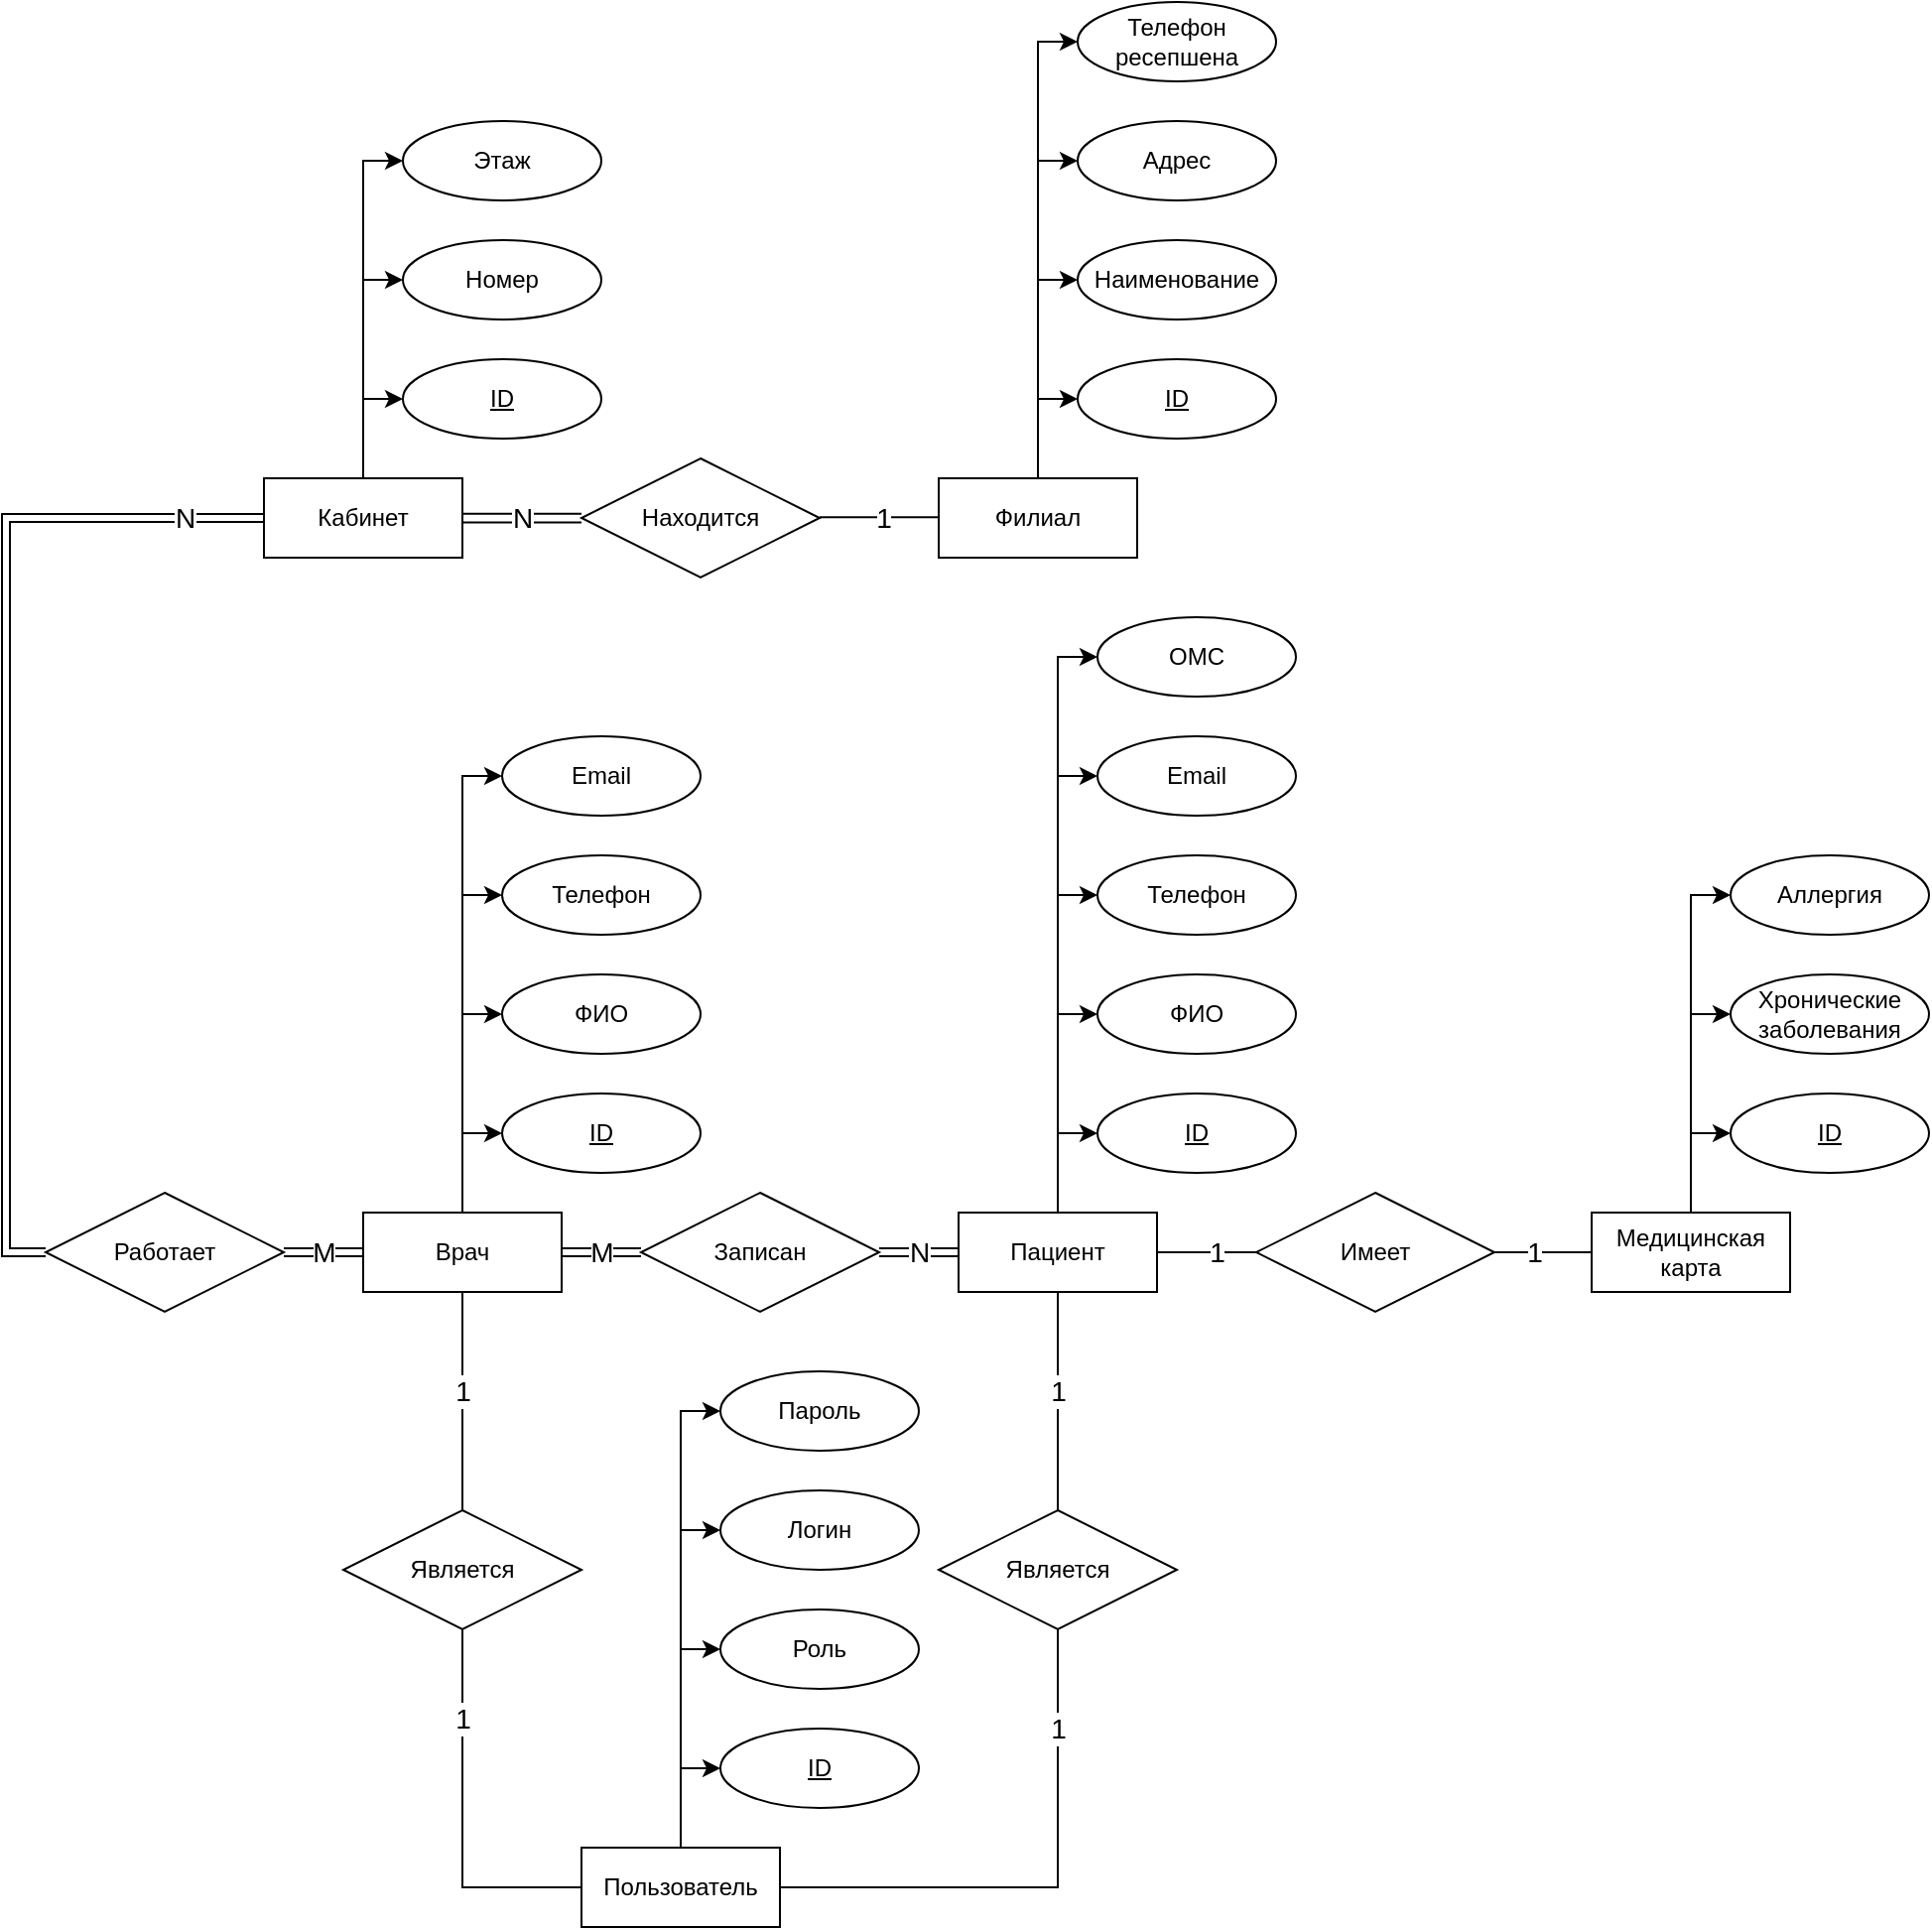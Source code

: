 <mxfile version="21.6.8" type="device">
  <diagram name="Страница — 1" id="tKBTZuI6cWVHTqbkDgAv">
    <mxGraphModel dx="1949" dy="693" grid="1" gridSize="10" guides="1" tooltips="1" connect="1" arrows="1" fold="1" page="1" pageScale="1" pageWidth="827" pageHeight="1169" math="0" shadow="0">
      <root>
        <mxCell id="0" />
        <mxCell id="1" parent="0" />
        <mxCell id="9CMZoAr8EKUNUZ8T8BSM-1" style="edgeStyle=orthogonalEdgeStyle;rounded=0;orthogonalLoop=1;jettySize=auto;html=1;exitX=0.5;exitY=0;exitDx=0;exitDy=0;entryX=0;entryY=0.5;entryDx=0;entryDy=0;" parent="1" source="9CMZoAr8EKUNUZ8T8BSM-6" target="9CMZoAr8EKUNUZ8T8BSM-7" edge="1">
          <mxGeometry relative="1" as="geometry" />
        </mxCell>
        <mxCell id="9CMZoAr8EKUNUZ8T8BSM-2" style="edgeStyle=orthogonalEdgeStyle;rounded=0;orthogonalLoop=1;jettySize=auto;html=1;exitX=0.5;exitY=0;exitDx=0;exitDy=0;entryX=0;entryY=0.5;entryDx=0;entryDy=0;" parent="1" source="9CMZoAr8EKUNUZ8T8BSM-6" target="9CMZoAr8EKUNUZ8T8BSM-9" edge="1">
          <mxGeometry relative="1" as="geometry" />
        </mxCell>
        <mxCell id="9CMZoAr8EKUNUZ8T8BSM-3" style="edgeStyle=orthogonalEdgeStyle;rounded=0;orthogonalLoop=1;jettySize=auto;html=1;exitX=0.5;exitY=0;exitDx=0;exitDy=0;entryX=0;entryY=0.5;entryDx=0;entryDy=0;" parent="1" source="9CMZoAr8EKUNUZ8T8BSM-6" target="9CMZoAr8EKUNUZ8T8BSM-8" edge="1">
          <mxGeometry relative="1" as="geometry" />
        </mxCell>
        <mxCell id="9CMZoAr8EKUNUZ8T8BSM-4" style="edgeStyle=orthogonalEdgeStyle;rounded=0;orthogonalLoop=1;jettySize=auto;html=1;exitX=0.5;exitY=0;exitDx=0;exitDy=0;entryX=0;entryY=0.5;entryDx=0;entryDy=0;" parent="1" source="9CMZoAr8EKUNUZ8T8BSM-6" target="9CMZoAr8EKUNUZ8T8BSM-10" edge="1">
          <mxGeometry relative="1" as="geometry" />
        </mxCell>
        <mxCell id="9CMZoAr8EKUNUZ8T8BSM-5" style="edgeStyle=orthogonalEdgeStyle;rounded=0;orthogonalLoop=1;jettySize=auto;html=1;exitX=0.5;exitY=0;exitDx=0;exitDy=0;entryX=0;entryY=0.5;entryDx=0;entryDy=0;" parent="1" source="9CMZoAr8EKUNUZ8T8BSM-6" target="9CMZoAr8EKUNUZ8T8BSM-11" edge="1">
          <mxGeometry relative="1" as="geometry" />
        </mxCell>
        <mxCell id="9CMZoAr8EKUNUZ8T8BSM-6" value="Пациент" style="whiteSpace=wrap;html=1;align=center;" parent="1" vertex="1">
          <mxGeometry x="70" y="630" width="100" height="40" as="geometry" />
        </mxCell>
        <mxCell id="9CMZoAr8EKUNUZ8T8BSM-7" value="ID" style="ellipse;whiteSpace=wrap;html=1;align=center;fontStyle=4;" parent="1" vertex="1">
          <mxGeometry x="140" y="570" width="100" height="40" as="geometry" />
        </mxCell>
        <mxCell id="9CMZoAr8EKUNUZ8T8BSM-8" value="Телефон" style="ellipse;whiteSpace=wrap;html=1;align=center;" parent="1" vertex="1">
          <mxGeometry x="140" y="450" width="100" height="40" as="geometry" />
        </mxCell>
        <mxCell id="9CMZoAr8EKUNUZ8T8BSM-9" value="ФИО" style="ellipse;whiteSpace=wrap;html=1;align=center;" parent="1" vertex="1">
          <mxGeometry x="140" y="510" width="100" height="40" as="geometry" />
        </mxCell>
        <mxCell id="9CMZoAr8EKUNUZ8T8BSM-10" value="Email" style="ellipse;whiteSpace=wrap;html=1;align=center;" parent="1" vertex="1">
          <mxGeometry x="140" y="390" width="100" height="40" as="geometry" />
        </mxCell>
        <mxCell id="9CMZoAr8EKUNUZ8T8BSM-11" value="ОМС" style="ellipse;whiteSpace=wrap;html=1;align=center;" parent="1" vertex="1">
          <mxGeometry x="140" y="330" width="100" height="40" as="geometry" />
        </mxCell>
        <mxCell id="9CMZoAr8EKUNUZ8T8BSM-12" style="edgeStyle=orthogonalEdgeStyle;rounded=0;orthogonalLoop=1;jettySize=auto;html=1;exitX=0.5;exitY=0;exitDx=0;exitDy=0;entryX=0;entryY=0.5;entryDx=0;entryDy=0;" parent="1" source="9CMZoAr8EKUNUZ8T8BSM-17" target="9CMZoAr8EKUNUZ8T8BSM-18" edge="1">
          <mxGeometry relative="1" as="geometry" />
        </mxCell>
        <mxCell id="9CMZoAr8EKUNUZ8T8BSM-13" style="edgeStyle=orthogonalEdgeStyle;rounded=0;orthogonalLoop=1;jettySize=auto;html=1;exitX=0.5;exitY=0;exitDx=0;exitDy=0;entryX=0;entryY=0.5;entryDx=0;entryDy=0;" parent="1" source="9CMZoAr8EKUNUZ8T8BSM-17" target="9CMZoAr8EKUNUZ8T8BSM-20" edge="1">
          <mxGeometry relative="1" as="geometry" />
        </mxCell>
        <mxCell id="9CMZoAr8EKUNUZ8T8BSM-14" style="edgeStyle=orthogonalEdgeStyle;rounded=0;orthogonalLoop=1;jettySize=auto;html=1;exitX=0.5;exitY=0;exitDx=0;exitDy=0;entryX=0;entryY=0.5;entryDx=0;entryDy=0;" parent="1" source="9CMZoAr8EKUNUZ8T8BSM-17" target="9CMZoAr8EKUNUZ8T8BSM-19" edge="1">
          <mxGeometry relative="1" as="geometry" />
        </mxCell>
        <mxCell id="9CMZoAr8EKUNUZ8T8BSM-15" style="edgeStyle=orthogonalEdgeStyle;rounded=0;orthogonalLoop=1;jettySize=auto;html=1;exitX=0.5;exitY=0;exitDx=0;exitDy=0;entryX=0;entryY=0.5;entryDx=0;entryDy=0;" parent="1" source="9CMZoAr8EKUNUZ8T8BSM-17" target="9CMZoAr8EKUNUZ8T8BSM-21" edge="1">
          <mxGeometry relative="1" as="geometry" />
        </mxCell>
        <mxCell id="9CMZoAr8EKUNUZ8T8BSM-16" style="edgeStyle=orthogonalEdgeStyle;rounded=0;orthogonalLoop=1;jettySize=auto;html=1;exitX=1;exitY=0.5;exitDx=0;exitDy=0;shape=link;entryX=0;entryY=0.5;entryDx=0;entryDy=0;" parent="1" source="9CMZoAr8EKUNUZ8T8BSM-17" target="9CMZoAr8EKUNUZ8T8BSM-43" edge="1">
          <mxGeometry relative="1" as="geometry">
            <mxPoint x="-80" y="650" as="targetPoint" />
          </mxGeometry>
        </mxCell>
        <mxCell id="9CMZoAr8EKUNUZ8T8BSM-17" value="Врач" style="whiteSpace=wrap;html=1;align=center;" parent="1" vertex="1">
          <mxGeometry x="-230" y="630" width="100" height="40" as="geometry" />
        </mxCell>
        <mxCell id="9CMZoAr8EKUNUZ8T8BSM-18" value="ID" style="ellipse;whiteSpace=wrap;html=1;align=center;fontStyle=4;" parent="1" vertex="1">
          <mxGeometry x="-160" y="570" width="100" height="40" as="geometry" />
        </mxCell>
        <mxCell id="9CMZoAr8EKUNUZ8T8BSM-19" value="Телефон" style="ellipse;whiteSpace=wrap;html=1;align=center;" parent="1" vertex="1">
          <mxGeometry x="-160" y="450" width="100" height="40" as="geometry" />
        </mxCell>
        <mxCell id="9CMZoAr8EKUNUZ8T8BSM-20" value="ФИО" style="ellipse;whiteSpace=wrap;html=1;align=center;" parent="1" vertex="1">
          <mxGeometry x="-160" y="510" width="100" height="40" as="geometry" />
        </mxCell>
        <mxCell id="9CMZoAr8EKUNUZ8T8BSM-21" value="Email" style="ellipse;whiteSpace=wrap;html=1;align=center;" parent="1" vertex="1">
          <mxGeometry x="-160" y="390" width="100" height="40" as="geometry" />
        </mxCell>
        <mxCell id="9CMZoAr8EKUNUZ8T8BSM-22" value="Entity" style="whiteSpace=wrap;html=1;align=center;" parent="1" vertex="1">
          <mxGeometry x="60" y="260" width="100" height="40" as="geometry" />
        </mxCell>
        <mxCell id="9CMZoAr8EKUNUZ8T8BSM-23" style="edgeStyle=orthogonalEdgeStyle;rounded=0;orthogonalLoop=1;jettySize=auto;html=1;exitX=0.5;exitY=0;exitDx=0;exitDy=0;entryX=0;entryY=0.5;entryDx=0;entryDy=0;" parent="1" source="9CMZoAr8EKUNUZ8T8BSM-27" target="9CMZoAr8EKUNUZ8T8BSM-28" edge="1">
          <mxGeometry relative="1" as="geometry" />
        </mxCell>
        <mxCell id="9CMZoAr8EKUNUZ8T8BSM-24" style="edgeStyle=orthogonalEdgeStyle;rounded=0;orthogonalLoop=1;jettySize=auto;html=1;exitX=0.5;exitY=0;exitDx=0;exitDy=0;entryX=0;entryY=0.5;entryDx=0;entryDy=0;" parent="1" source="9CMZoAr8EKUNUZ8T8BSM-27" target="9CMZoAr8EKUNUZ8T8BSM-30" edge="1">
          <mxGeometry relative="1" as="geometry" />
        </mxCell>
        <mxCell id="9CMZoAr8EKUNUZ8T8BSM-25" style="edgeStyle=orthogonalEdgeStyle;rounded=0;orthogonalLoop=1;jettySize=auto;html=1;exitX=0.5;exitY=0;exitDx=0;exitDy=0;entryX=0;entryY=0.5;entryDx=0;entryDy=0;" parent="1" source="9CMZoAr8EKUNUZ8T8BSM-27" target="9CMZoAr8EKUNUZ8T8BSM-29" edge="1">
          <mxGeometry relative="1" as="geometry" />
        </mxCell>
        <mxCell id="9CMZoAr8EKUNUZ8T8BSM-26" style="edgeStyle=orthogonalEdgeStyle;rounded=0;orthogonalLoop=1;jettySize=auto;html=1;exitX=0.5;exitY=0;exitDx=0;exitDy=0;entryX=0;entryY=0.5;entryDx=0;entryDy=0;" parent="1" source="9CMZoAr8EKUNUZ8T8BSM-27" target="9CMZoAr8EKUNUZ8T8BSM-31" edge="1">
          <mxGeometry relative="1" as="geometry" />
        </mxCell>
        <mxCell id="9CMZoAr8EKUNUZ8T8BSM-27" value="Филиал" style="whiteSpace=wrap;html=1;align=center;" parent="1" vertex="1">
          <mxGeometry x="60" y="260" width="100" height="40" as="geometry" />
        </mxCell>
        <mxCell id="9CMZoAr8EKUNUZ8T8BSM-28" value="ID" style="ellipse;whiteSpace=wrap;html=1;align=center;fontStyle=4;" parent="1" vertex="1">
          <mxGeometry x="130" y="200" width="100" height="40" as="geometry" />
        </mxCell>
        <mxCell id="9CMZoAr8EKUNUZ8T8BSM-29" value="Адрес" style="ellipse;whiteSpace=wrap;html=1;align=center;" parent="1" vertex="1">
          <mxGeometry x="130" y="80" width="100" height="40" as="geometry" />
        </mxCell>
        <mxCell id="9CMZoAr8EKUNUZ8T8BSM-30" value="Наименование" style="ellipse;whiteSpace=wrap;html=1;align=center;" parent="1" vertex="1">
          <mxGeometry x="130" y="140" width="100" height="40" as="geometry" />
        </mxCell>
        <mxCell id="9CMZoAr8EKUNUZ8T8BSM-31" value="Телефон ресепшена" style="ellipse;whiteSpace=wrap;html=1;align=center;" parent="1" vertex="1">
          <mxGeometry x="130" y="20" width="100" height="40" as="geometry" />
        </mxCell>
        <mxCell id="9CMZoAr8EKUNUZ8T8BSM-32" value="Entity" style="whiteSpace=wrap;html=1;align=center;" parent="1" vertex="1">
          <mxGeometry x="-280" y="260" width="100" height="40" as="geometry" />
        </mxCell>
        <mxCell id="9CMZoAr8EKUNUZ8T8BSM-33" style="edgeStyle=orthogonalEdgeStyle;rounded=0;orthogonalLoop=1;jettySize=auto;html=1;exitX=0.5;exitY=0;exitDx=0;exitDy=0;entryX=0;entryY=0.5;entryDx=0;entryDy=0;" parent="1" source="9CMZoAr8EKUNUZ8T8BSM-38" target="9CMZoAr8EKUNUZ8T8BSM-39" edge="1">
          <mxGeometry relative="1" as="geometry" />
        </mxCell>
        <mxCell id="9CMZoAr8EKUNUZ8T8BSM-34" style="edgeStyle=orthogonalEdgeStyle;rounded=0;orthogonalLoop=1;jettySize=auto;html=1;exitX=0.5;exitY=0;exitDx=0;exitDy=0;entryX=0;entryY=0.5;entryDx=0;entryDy=0;" parent="1" source="9CMZoAr8EKUNUZ8T8BSM-38" target="9CMZoAr8EKUNUZ8T8BSM-41" edge="1">
          <mxGeometry relative="1" as="geometry" />
        </mxCell>
        <mxCell id="9CMZoAr8EKUNUZ8T8BSM-35" style="edgeStyle=orthogonalEdgeStyle;rounded=0;orthogonalLoop=1;jettySize=auto;html=1;exitX=0.5;exitY=0;exitDx=0;exitDy=0;entryX=0;entryY=0.5;entryDx=0;entryDy=0;" parent="1" source="9CMZoAr8EKUNUZ8T8BSM-38" target="9CMZoAr8EKUNUZ8T8BSM-40" edge="1">
          <mxGeometry relative="1" as="geometry" />
        </mxCell>
        <mxCell id="9CMZoAr8EKUNUZ8T8BSM-36" style="edgeStyle=orthogonalEdgeStyle;rounded=0;orthogonalLoop=1;jettySize=auto;html=1;exitX=0;exitY=0.5;exitDx=0;exitDy=0;entryX=0;entryY=0.5;entryDx=0;entryDy=0;shape=link;" parent="1" source="9CMZoAr8EKUNUZ8T8BSM-38" target="9CMZoAr8EKUNUZ8T8BSM-46" edge="1">
          <mxGeometry relative="1" as="geometry">
            <mxPoint x="120" y="460" as="targetPoint" />
          </mxGeometry>
        </mxCell>
        <mxCell id="9CMZoAr8EKUNUZ8T8BSM-37" value="&lt;font style=&quot;font-size: 14px;&quot;&gt;N&lt;/font&gt;" style="edgeLabel;html=1;align=center;verticalAlign=middle;resizable=0;points=[];" parent="9CMZoAr8EKUNUZ8T8BSM-36" vertex="1" connectable="0">
          <mxGeometry x="-0.796" y="-3" relative="1" as="geometry">
            <mxPoint x="13" y="3" as="offset" />
          </mxGeometry>
        </mxCell>
        <mxCell id="9CMZoAr8EKUNUZ8T8BSM-38" value="Кабинет" style="whiteSpace=wrap;html=1;align=center;" parent="1" vertex="1">
          <mxGeometry x="-280" y="260" width="100" height="40" as="geometry" />
        </mxCell>
        <mxCell id="9CMZoAr8EKUNUZ8T8BSM-39" value="ID" style="ellipse;whiteSpace=wrap;html=1;align=center;fontStyle=4;" parent="1" vertex="1">
          <mxGeometry x="-210" y="200" width="100" height="40" as="geometry" />
        </mxCell>
        <mxCell id="9CMZoAr8EKUNUZ8T8BSM-40" value="Этаж" style="ellipse;whiteSpace=wrap;html=1;align=center;" parent="1" vertex="1">
          <mxGeometry x="-210" y="80" width="100" height="40" as="geometry" />
        </mxCell>
        <mxCell id="9CMZoAr8EKUNUZ8T8BSM-41" value="Номер" style="ellipse;whiteSpace=wrap;html=1;align=center;" parent="1" vertex="1">
          <mxGeometry x="-210" y="140" width="100" height="40" as="geometry" />
        </mxCell>
        <mxCell id="9CMZoAr8EKUNUZ8T8BSM-42" value="Находится" style="shape=rhombus;perimeter=rhombusPerimeter;whiteSpace=wrap;html=1;align=center;" parent="1" vertex="1">
          <mxGeometry x="-120" y="250" width="120" height="60" as="geometry" />
        </mxCell>
        <mxCell id="9CMZoAr8EKUNUZ8T8BSM-43" value="Записан" style="shape=rhombus;perimeter=rhombusPerimeter;whiteSpace=wrap;html=1;align=center;" parent="1" vertex="1">
          <mxGeometry x="-90" y="620" width="120" height="60" as="geometry" />
        </mxCell>
        <mxCell id="9CMZoAr8EKUNUZ8T8BSM-44" style="edgeStyle=orthogonalEdgeStyle;rounded=0;orthogonalLoop=1;jettySize=auto;html=1;exitX=1;exitY=0.5;exitDx=0;exitDy=0;entryX=0;entryY=0.5;entryDx=0;entryDy=0;shape=link;" parent="1" source="9CMZoAr8EKUNUZ8T8BSM-43" target="9CMZoAr8EKUNUZ8T8BSM-6" edge="1">
          <mxGeometry relative="1" as="geometry">
            <mxPoint x="790" y="590" as="sourcePoint" />
          </mxGeometry>
        </mxCell>
        <mxCell id="9CMZoAr8EKUNUZ8T8BSM-45" style="edgeStyle=orthogonalEdgeStyle;rounded=0;orthogonalLoop=1;jettySize=auto;html=1;exitX=1;exitY=0.5;exitDx=0;exitDy=0;entryX=0;entryY=0.5;entryDx=0;entryDy=0;shape=link;" parent="1" source="9CMZoAr8EKUNUZ8T8BSM-46" target="9CMZoAr8EKUNUZ8T8BSM-17" edge="1">
          <mxGeometry relative="1" as="geometry" />
        </mxCell>
        <mxCell id="9CMZoAr8EKUNUZ8T8BSM-46" value="Работает" style="shape=rhombus;perimeter=rhombusPerimeter;whiteSpace=wrap;html=1;align=center;" parent="1" vertex="1">
          <mxGeometry x="-390" y="620" width="120" height="60" as="geometry" />
        </mxCell>
        <mxCell id="9CMZoAr8EKUNUZ8T8BSM-47" value="" style="endArrow=none;html=1;rounded=0;entryX=0;entryY=0.5;entryDx=0;entryDy=0;" parent="1" edge="1">
          <mxGeometry relative="1" as="geometry">
            <mxPoint y="279.57" as="sourcePoint" />
            <mxPoint x="60" y="279.57" as="targetPoint" />
          </mxGeometry>
        </mxCell>
        <mxCell id="9CMZoAr8EKUNUZ8T8BSM-48" value="&lt;font style=&quot;font-size: 14px;&quot;&gt;1&lt;/font&gt;" style="edgeLabel;html=1;align=center;verticalAlign=middle;resizable=0;points=[];" parent="9CMZoAr8EKUNUZ8T8BSM-47" vertex="1" connectable="0">
          <mxGeometry x="0.174" y="2" relative="1" as="geometry">
            <mxPoint x="-3" y="2" as="offset" />
          </mxGeometry>
        </mxCell>
        <mxCell id="9CMZoAr8EKUNUZ8T8BSM-49" style="edgeStyle=orthogonalEdgeStyle;rounded=0;orthogonalLoop=1;jettySize=auto;html=1;exitX=0.5;exitY=0;exitDx=0;exitDy=0;entryX=0;entryY=0.5;entryDx=0;entryDy=0;" parent="1" source="9CMZoAr8EKUNUZ8T8BSM-53" target="9CMZoAr8EKUNUZ8T8BSM-54" edge="1">
          <mxGeometry relative="1" as="geometry" />
        </mxCell>
        <mxCell id="9CMZoAr8EKUNUZ8T8BSM-50" style="edgeStyle=orthogonalEdgeStyle;rounded=0;orthogonalLoop=1;jettySize=auto;html=1;exitX=0.5;exitY=0;exitDx=0;exitDy=0;entryX=0;entryY=0.5;entryDx=0;entryDy=0;" parent="1" source="9CMZoAr8EKUNUZ8T8BSM-53" target="9CMZoAr8EKUNUZ8T8BSM-56" edge="1">
          <mxGeometry relative="1" as="geometry" />
        </mxCell>
        <mxCell id="9CMZoAr8EKUNUZ8T8BSM-51" style="edgeStyle=orthogonalEdgeStyle;rounded=0;orthogonalLoop=1;jettySize=auto;html=1;exitX=0.5;exitY=0;exitDx=0;exitDy=0;entryX=0;entryY=0.5;entryDx=0;entryDy=0;" parent="1" source="9CMZoAr8EKUNUZ8T8BSM-53" target="9CMZoAr8EKUNUZ8T8BSM-55" edge="1">
          <mxGeometry relative="1" as="geometry" />
        </mxCell>
        <mxCell id="9CMZoAr8EKUNUZ8T8BSM-52" style="edgeStyle=orthogonalEdgeStyle;rounded=0;orthogonalLoop=1;jettySize=auto;html=1;exitX=0.5;exitY=0;exitDx=0;exitDy=0;entryX=0;entryY=0.5;entryDx=0;entryDy=0;" parent="1" source="9CMZoAr8EKUNUZ8T8BSM-53" target="9CMZoAr8EKUNUZ8T8BSM-57" edge="1">
          <mxGeometry relative="1" as="geometry" />
        </mxCell>
        <mxCell id="WnS00Tzn5hlcOXvt4IFh-7" style="edgeStyle=orthogonalEdgeStyle;rounded=0;orthogonalLoop=1;jettySize=auto;html=1;exitX=1;exitY=0.5;exitDx=0;exitDy=0;entryX=0.5;entryY=1;entryDx=0;entryDy=0;endArrow=none;endFill=0;" edge="1" parent="1" source="9CMZoAr8EKUNUZ8T8BSM-53" target="9CMZoAr8EKUNUZ8T8BSM-6">
          <mxGeometry relative="1" as="geometry" />
        </mxCell>
        <mxCell id="9CMZoAr8EKUNUZ8T8BSM-53" value="Пользователь" style="whiteSpace=wrap;html=1;align=center;" parent="1" vertex="1">
          <mxGeometry x="-120" y="950" width="100" height="40" as="geometry" />
        </mxCell>
        <mxCell id="9CMZoAr8EKUNUZ8T8BSM-54" value="ID" style="ellipse;whiteSpace=wrap;html=1;align=center;fontStyle=4;" parent="1" vertex="1">
          <mxGeometry x="-50" y="890" width="100" height="40" as="geometry" />
        </mxCell>
        <mxCell id="9CMZoAr8EKUNUZ8T8BSM-55" value="Логин" style="ellipse;whiteSpace=wrap;html=1;align=center;" parent="1" vertex="1">
          <mxGeometry x="-50" y="770" width="100" height="40" as="geometry" />
        </mxCell>
        <mxCell id="9CMZoAr8EKUNUZ8T8BSM-56" value="Роль" style="ellipse;whiteSpace=wrap;html=1;align=center;" parent="1" vertex="1">
          <mxGeometry x="-50" y="830" width="100" height="40" as="geometry" />
        </mxCell>
        <mxCell id="9CMZoAr8EKUNUZ8T8BSM-57" value="Пароль" style="ellipse;whiteSpace=wrap;html=1;align=center;" parent="1" vertex="1">
          <mxGeometry x="-50" y="710" width="100" height="40" as="geometry" />
        </mxCell>
        <mxCell id="9CMZoAr8EKUNUZ8T8BSM-58" value="&lt;font style=&quot;font-size: 14px;&quot;&gt;M&lt;/font&gt;" style="edgeLabel;html=1;align=center;verticalAlign=middle;resizable=0;points=[];" parent="1" vertex="1" connectable="0">
          <mxGeometry x="-249.997" y="650" as="geometry" />
        </mxCell>
        <mxCell id="9CMZoAr8EKUNUZ8T8BSM-59" value="&lt;font style=&quot;font-size: 14px;&quot;&gt;M&lt;/font&gt;" style="edgeLabel;html=1;align=center;verticalAlign=middle;resizable=0;points=[];" parent="1" vertex="1" connectable="0">
          <mxGeometry x="-109.997" y="650" as="geometry" />
        </mxCell>
        <mxCell id="9CMZoAr8EKUNUZ8T8BSM-60" value="&lt;font style=&quot;font-size: 14px;&quot;&gt;N&lt;/font&gt;" style="edgeLabel;html=1;align=center;verticalAlign=middle;resizable=0;points=[];" parent="1" vertex="1" connectable="0">
          <mxGeometry x="50.003" y="650" as="geometry" />
        </mxCell>
        <mxCell id="9CMZoAr8EKUNUZ8T8BSM-61" style="edgeStyle=orthogonalEdgeStyle;rounded=0;orthogonalLoop=1;jettySize=auto;html=1;shape=link;entryX=0;entryY=0.5;entryDx=0;entryDy=0;width=4.375;" parent="1" source="9CMZoAr8EKUNUZ8T8BSM-38" target="9CMZoAr8EKUNUZ8T8BSM-42" edge="1">
          <mxGeometry relative="1" as="geometry">
            <mxPoint x="-180" y="279.57" as="sourcePoint" />
            <mxPoint x="-120" y="280" as="targetPoint" />
          </mxGeometry>
        </mxCell>
        <mxCell id="9CMZoAr8EKUNUZ8T8BSM-62" value="&lt;font style=&quot;font-size: 14px;&quot;&gt;N&lt;/font&gt;" style="edgeLabel;html=1;align=center;verticalAlign=middle;resizable=0;points=[];" parent="9CMZoAr8EKUNUZ8T8BSM-61" vertex="1" connectable="0">
          <mxGeometry x="-0.077" y="4" relative="1" as="geometry">
            <mxPoint x="2" y="4" as="offset" />
          </mxGeometry>
        </mxCell>
        <mxCell id="WnS00Tzn5hlcOXvt4IFh-1" value="" style="endArrow=none;html=1;rounded=0;entryX=0;entryY=0.5;entryDx=0;entryDy=0;exitX=0.5;exitY=1;exitDx=0;exitDy=0;" edge="1" parent="1" source="WnS00Tzn5hlcOXvt4IFh-3" target="9CMZoAr8EKUNUZ8T8BSM-53">
          <mxGeometry relative="1" as="geometry">
            <mxPoint x="-220" y="720" as="sourcePoint" />
            <mxPoint x="-160" y="720" as="targetPoint" />
            <Array as="points">
              <mxPoint x="-180" y="970" />
            </Array>
          </mxGeometry>
        </mxCell>
        <mxCell id="WnS00Tzn5hlcOXvt4IFh-2" value="&lt;font style=&quot;font-size: 14px;&quot;&gt;1&lt;/font&gt;" style="edgeLabel;html=1;align=center;verticalAlign=middle;resizable=0;points=[];" vertex="1" connectable="0" parent="WnS00Tzn5hlcOXvt4IFh-1">
          <mxGeometry x="0.174" y="2" relative="1" as="geometry">
            <mxPoint x="-2" y="-67" as="offset" />
          </mxGeometry>
        </mxCell>
        <mxCell id="WnS00Tzn5hlcOXvt4IFh-4" value="" style="endArrow=none;html=1;rounded=0;entryX=0.5;entryY=0;entryDx=0;entryDy=0;exitX=0.5;exitY=1;exitDx=0;exitDy=0;" edge="1" parent="1" source="9CMZoAr8EKUNUZ8T8BSM-17" target="WnS00Tzn5hlcOXvt4IFh-3">
          <mxGeometry relative="1" as="geometry">
            <mxPoint x="-180" y="670" as="sourcePoint" />
            <mxPoint x="-110" y="970" as="targetPoint" />
            <Array as="points" />
          </mxGeometry>
        </mxCell>
        <mxCell id="WnS00Tzn5hlcOXvt4IFh-3" value="Является" style="shape=rhombus;perimeter=rhombusPerimeter;whiteSpace=wrap;html=1;align=center;" vertex="1" parent="1">
          <mxGeometry x="-240" y="780" width="120" height="60" as="geometry" />
        </mxCell>
        <mxCell id="WnS00Tzn5hlcOXvt4IFh-6" value="&lt;font style=&quot;font-size: 14px;&quot;&gt;1&lt;/font&gt;" style="edgeLabel;html=1;align=center;verticalAlign=middle;resizable=0;points=[];" vertex="1" connectable="0" parent="1">
          <mxGeometry x="-180" y="720.003" as="geometry" />
        </mxCell>
        <mxCell id="WnS00Tzn5hlcOXvt4IFh-8" value="Является" style="shape=rhombus;perimeter=rhombusPerimeter;whiteSpace=wrap;html=1;align=center;" vertex="1" parent="1">
          <mxGeometry x="60" y="780" width="120" height="60" as="geometry" />
        </mxCell>
        <mxCell id="WnS00Tzn5hlcOXvt4IFh-9" value="&lt;font style=&quot;font-size: 14px;&quot;&gt;1&lt;/font&gt;" style="edgeLabel;html=1;align=center;verticalAlign=middle;resizable=0;points=[];" vertex="1" connectable="0" parent="1">
          <mxGeometry x="120" y="720.003" as="geometry" />
        </mxCell>
        <mxCell id="WnS00Tzn5hlcOXvt4IFh-10" value="&lt;font style=&quot;font-size: 14px;&quot;&gt;1&lt;/font&gt;" style="edgeLabel;html=1;align=center;verticalAlign=middle;resizable=0;points=[];" vertex="1" connectable="0" parent="1">
          <mxGeometry x="120" y="890.003" as="geometry" />
        </mxCell>
        <mxCell id="WnS00Tzn5hlcOXvt4IFh-11" style="edgeStyle=orthogonalEdgeStyle;rounded=0;orthogonalLoop=1;jettySize=auto;html=1;exitX=0.5;exitY=0;exitDx=0;exitDy=0;entryX=0;entryY=0.5;entryDx=0;entryDy=0;" edge="1" parent="1" source="WnS00Tzn5hlcOXvt4IFh-15" target="WnS00Tzn5hlcOXvt4IFh-16">
          <mxGeometry relative="1" as="geometry" />
        </mxCell>
        <mxCell id="WnS00Tzn5hlcOXvt4IFh-12" style="edgeStyle=orthogonalEdgeStyle;rounded=0;orthogonalLoop=1;jettySize=auto;html=1;exitX=0.5;exitY=0;exitDx=0;exitDy=0;entryX=0;entryY=0.5;entryDx=0;entryDy=0;" edge="1" parent="1" source="WnS00Tzn5hlcOXvt4IFh-15" target="WnS00Tzn5hlcOXvt4IFh-18">
          <mxGeometry relative="1" as="geometry" />
        </mxCell>
        <mxCell id="WnS00Tzn5hlcOXvt4IFh-13" style="edgeStyle=orthogonalEdgeStyle;rounded=0;orthogonalLoop=1;jettySize=auto;html=1;exitX=0.5;exitY=0;exitDx=0;exitDy=0;entryX=0;entryY=0.5;entryDx=0;entryDy=0;" edge="1" parent="1" source="WnS00Tzn5hlcOXvt4IFh-15" target="WnS00Tzn5hlcOXvt4IFh-17">
          <mxGeometry relative="1" as="geometry" />
        </mxCell>
        <mxCell id="WnS00Tzn5hlcOXvt4IFh-15" value="Медицинская карта" style="whiteSpace=wrap;html=1;align=center;" vertex="1" parent="1">
          <mxGeometry x="389" y="630" width="100" height="40" as="geometry" />
        </mxCell>
        <mxCell id="WnS00Tzn5hlcOXvt4IFh-16" value="ID" style="ellipse;whiteSpace=wrap;html=1;align=center;fontStyle=4;" vertex="1" parent="1">
          <mxGeometry x="459" y="570" width="100" height="40" as="geometry" />
        </mxCell>
        <mxCell id="WnS00Tzn5hlcOXvt4IFh-17" value="Аллергия" style="ellipse;whiteSpace=wrap;html=1;align=center;" vertex="1" parent="1">
          <mxGeometry x="459" y="450" width="100" height="40" as="geometry" />
        </mxCell>
        <mxCell id="WnS00Tzn5hlcOXvt4IFh-18" value="Хронические заболевания" style="ellipse;whiteSpace=wrap;html=1;align=center;" vertex="1" parent="1">
          <mxGeometry x="459" y="510" width="100" height="40" as="geometry" />
        </mxCell>
        <mxCell id="WnS00Tzn5hlcOXvt4IFh-20" style="edgeStyle=orthogonalEdgeStyle;rounded=0;orthogonalLoop=1;jettySize=auto;html=1;exitX=1;exitY=0.5;exitDx=0;exitDy=0;entryX=0;entryY=0.5;entryDx=0;entryDy=0;endArrow=none;endFill=0;" edge="1" parent="1" source="WnS00Tzn5hlcOXvt4IFh-21" target="WnS00Tzn5hlcOXvt4IFh-15">
          <mxGeometry relative="1" as="geometry">
            <mxPoint x="170" y="939.74" as="sourcePoint" />
            <mxPoint x="310" y="639.74" as="targetPoint" />
          </mxGeometry>
        </mxCell>
        <mxCell id="WnS00Tzn5hlcOXvt4IFh-22" value="" style="edgeStyle=orthogonalEdgeStyle;rounded=0;orthogonalLoop=1;jettySize=auto;html=1;exitX=1;exitY=0.5;exitDx=0;exitDy=0;entryX=0;entryY=0.5;entryDx=0;entryDy=0;endArrow=none;endFill=0;" edge="1" parent="1" source="9CMZoAr8EKUNUZ8T8BSM-6" target="WnS00Tzn5hlcOXvt4IFh-21">
          <mxGeometry relative="1" as="geometry">
            <mxPoint x="170" y="650" as="sourcePoint" />
            <mxPoint x="329" y="650" as="targetPoint" />
          </mxGeometry>
        </mxCell>
        <mxCell id="WnS00Tzn5hlcOXvt4IFh-21" value="Имеет" style="shape=rhombus;perimeter=rhombusPerimeter;whiteSpace=wrap;html=1;align=center;" vertex="1" parent="1">
          <mxGeometry x="220" y="620" width="120" height="60" as="geometry" />
        </mxCell>
        <mxCell id="WnS00Tzn5hlcOXvt4IFh-23" value="&lt;font style=&quot;font-size: 14px;&quot;&gt;1&lt;/font&gt;" style="edgeLabel;html=1;align=center;verticalAlign=middle;resizable=0;points=[];" vertex="1" connectable="0" parent="1">
          <mxGeometry x="200" y="650.003" as="geometry" />
        </mxCell>
        <mxCell id="WnS00Tzn5hlcOXvt4IFh-24" value="&lt;font style=&quot;font-size: 14px;&quot;&gt;1&lt;/font&gt;" style="edgeLabel;html=1;align=center;verticalAlign=middle;resizable=0;points=[];" vertex="1" connectable="0" parent="1">
          <mxGeometry x="360" y="650.003" as="geometry" />
        </mxCell>
      </root>
    </mxGraphModel>
  </diagram>
</mxfile>
